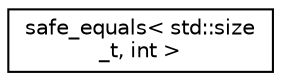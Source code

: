 digraph "Graphical Class Hierarchy"
{
 // LATEX_PDF_SIZE
  edge [fontname="Helvetica",fontsize="10",labelfontname="Helvetica",labelfontsize="10"];
  node [fontname="Helvetica",fontsize="10",shape=record];
  rankdir="LR";
  Node0 [label="safe_equals\< std::size\l_t, int \>",height=0.2,width=0.4,color="black", fillcolor="white", style="filled",URL="$structsafe__equals_3_01std_1_1size__t_00_01int_01_4.html",tooltip=" "];
}

